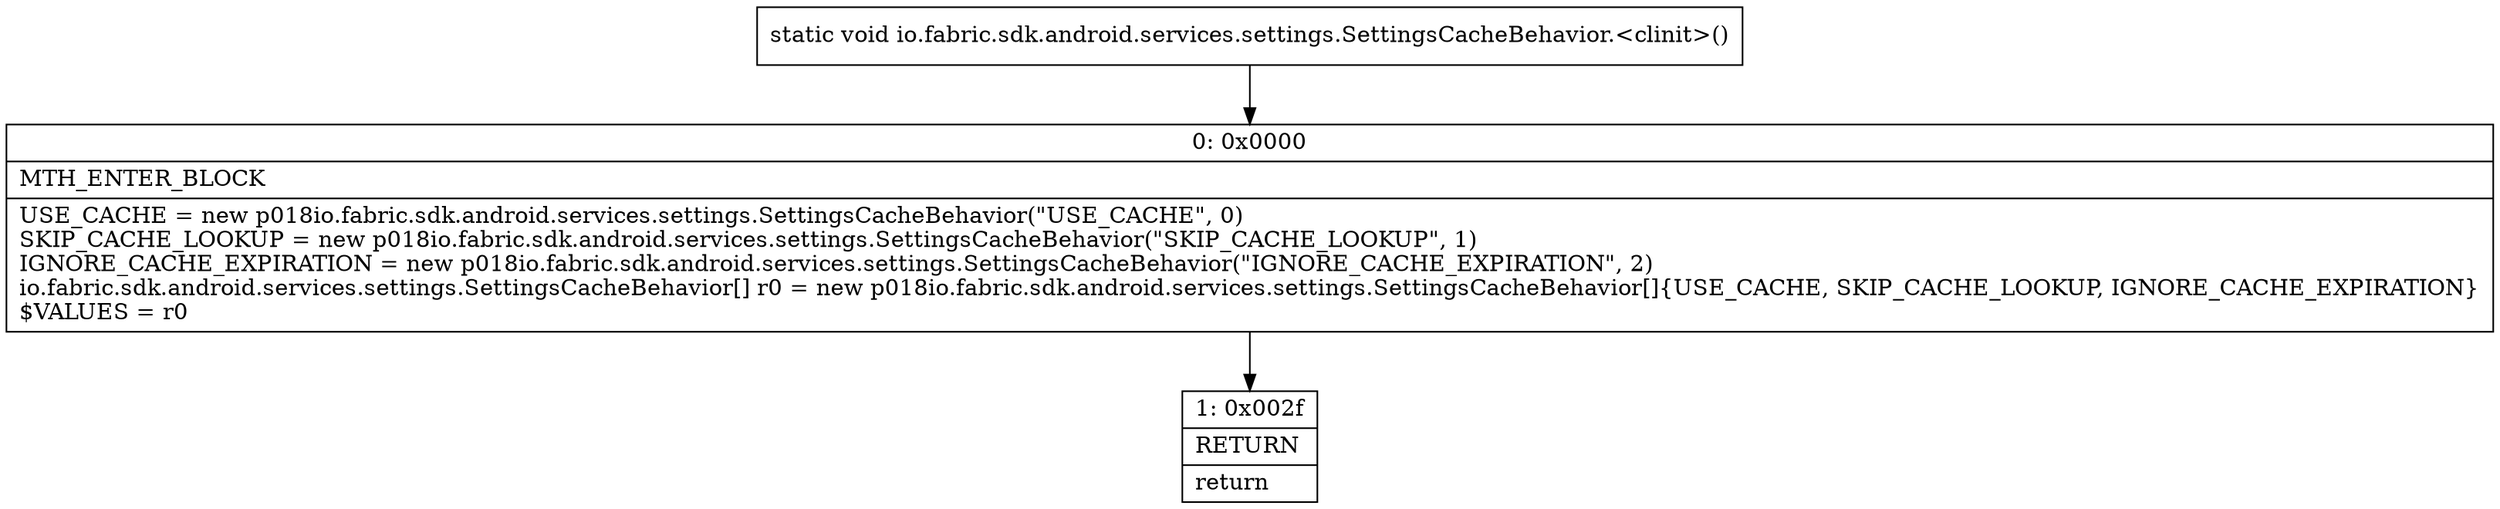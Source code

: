 digraph "CFG forio.fabric.sdk.android.services.settings.SettingsCacheBehavior.\<clinit\>()V" {
Node_0 [shape=record,label="{0\:\ 0x0000|MTH_ENTER_BLOCK\l|USE_CACHE = new p018io.fabric.sdk.android.services.settings.SettingsCacheBehavior(\"USE_CACHE\", 0)\lSKIP_CACHE_LOOKUP = new p018io.fabric.sdk.android.services.settings.SettingsCacheBehavior(\"SKIP_CACHE_LOOKUP\", 1)\lIGNORE_CACHE_EXPIRATION = new p018io.fabric.sdk.android.services.settings.SettingsCacheBehavior(\"IGNORE_CACHE_EXPIRATION\", 2)\lio.fabric.sdk.android.services.settings.SettingsCacheBehavior[] r0 = new p018io.fabric.sdk.android.services.settings.SettingsCacheBehavior[]\{USE_CACHE, SKIP_CACHE_LOOKUP, IGNORE_CACHE_EXPIRATION\}\l$VALUES = r0\l}"];
Node_1 [shape=record,label="{1\:\ 0x002f|RETURN\l|return\l}"];
MethodNode[shape=record,label="{static void io.fabric.sdk.android.services.settings.SettingsCacheBehavior.\<clinit\>() }"];
MethodNode -> Node_0;
Node_0 -> Node_1;
}

